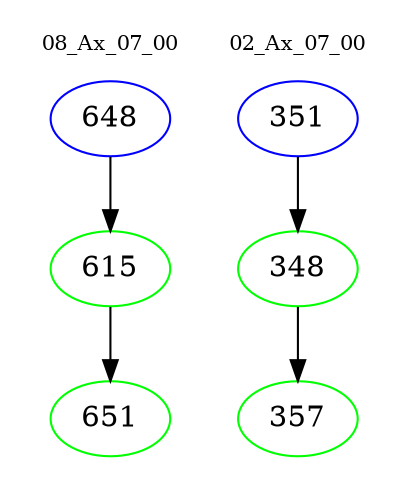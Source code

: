 digraph{
subgraph cluster_0 {
color = white
label = "08_Ax_07_00";
fontsize=10;
T0_648 [label="648", color="blue"]
T0_648 -> T0_615 [color="black"]
T0_615 [label="615", color="green"]
T0_615 -> T0_651 [color="black"]
T0_651 [label="651", color="green"]
}
subgraph cluster_1 {
color = white
label = "02_Ax_07_00";
fontsize=10;
T1_351 [label="351", color="blue"]
T1_351 -> T1_348 [color="black"]
T1_348 [label="348", color="green"]
T1_348 -> T1_357 [color="black"]
T1_357 [label="357", color="green"]
}
}
